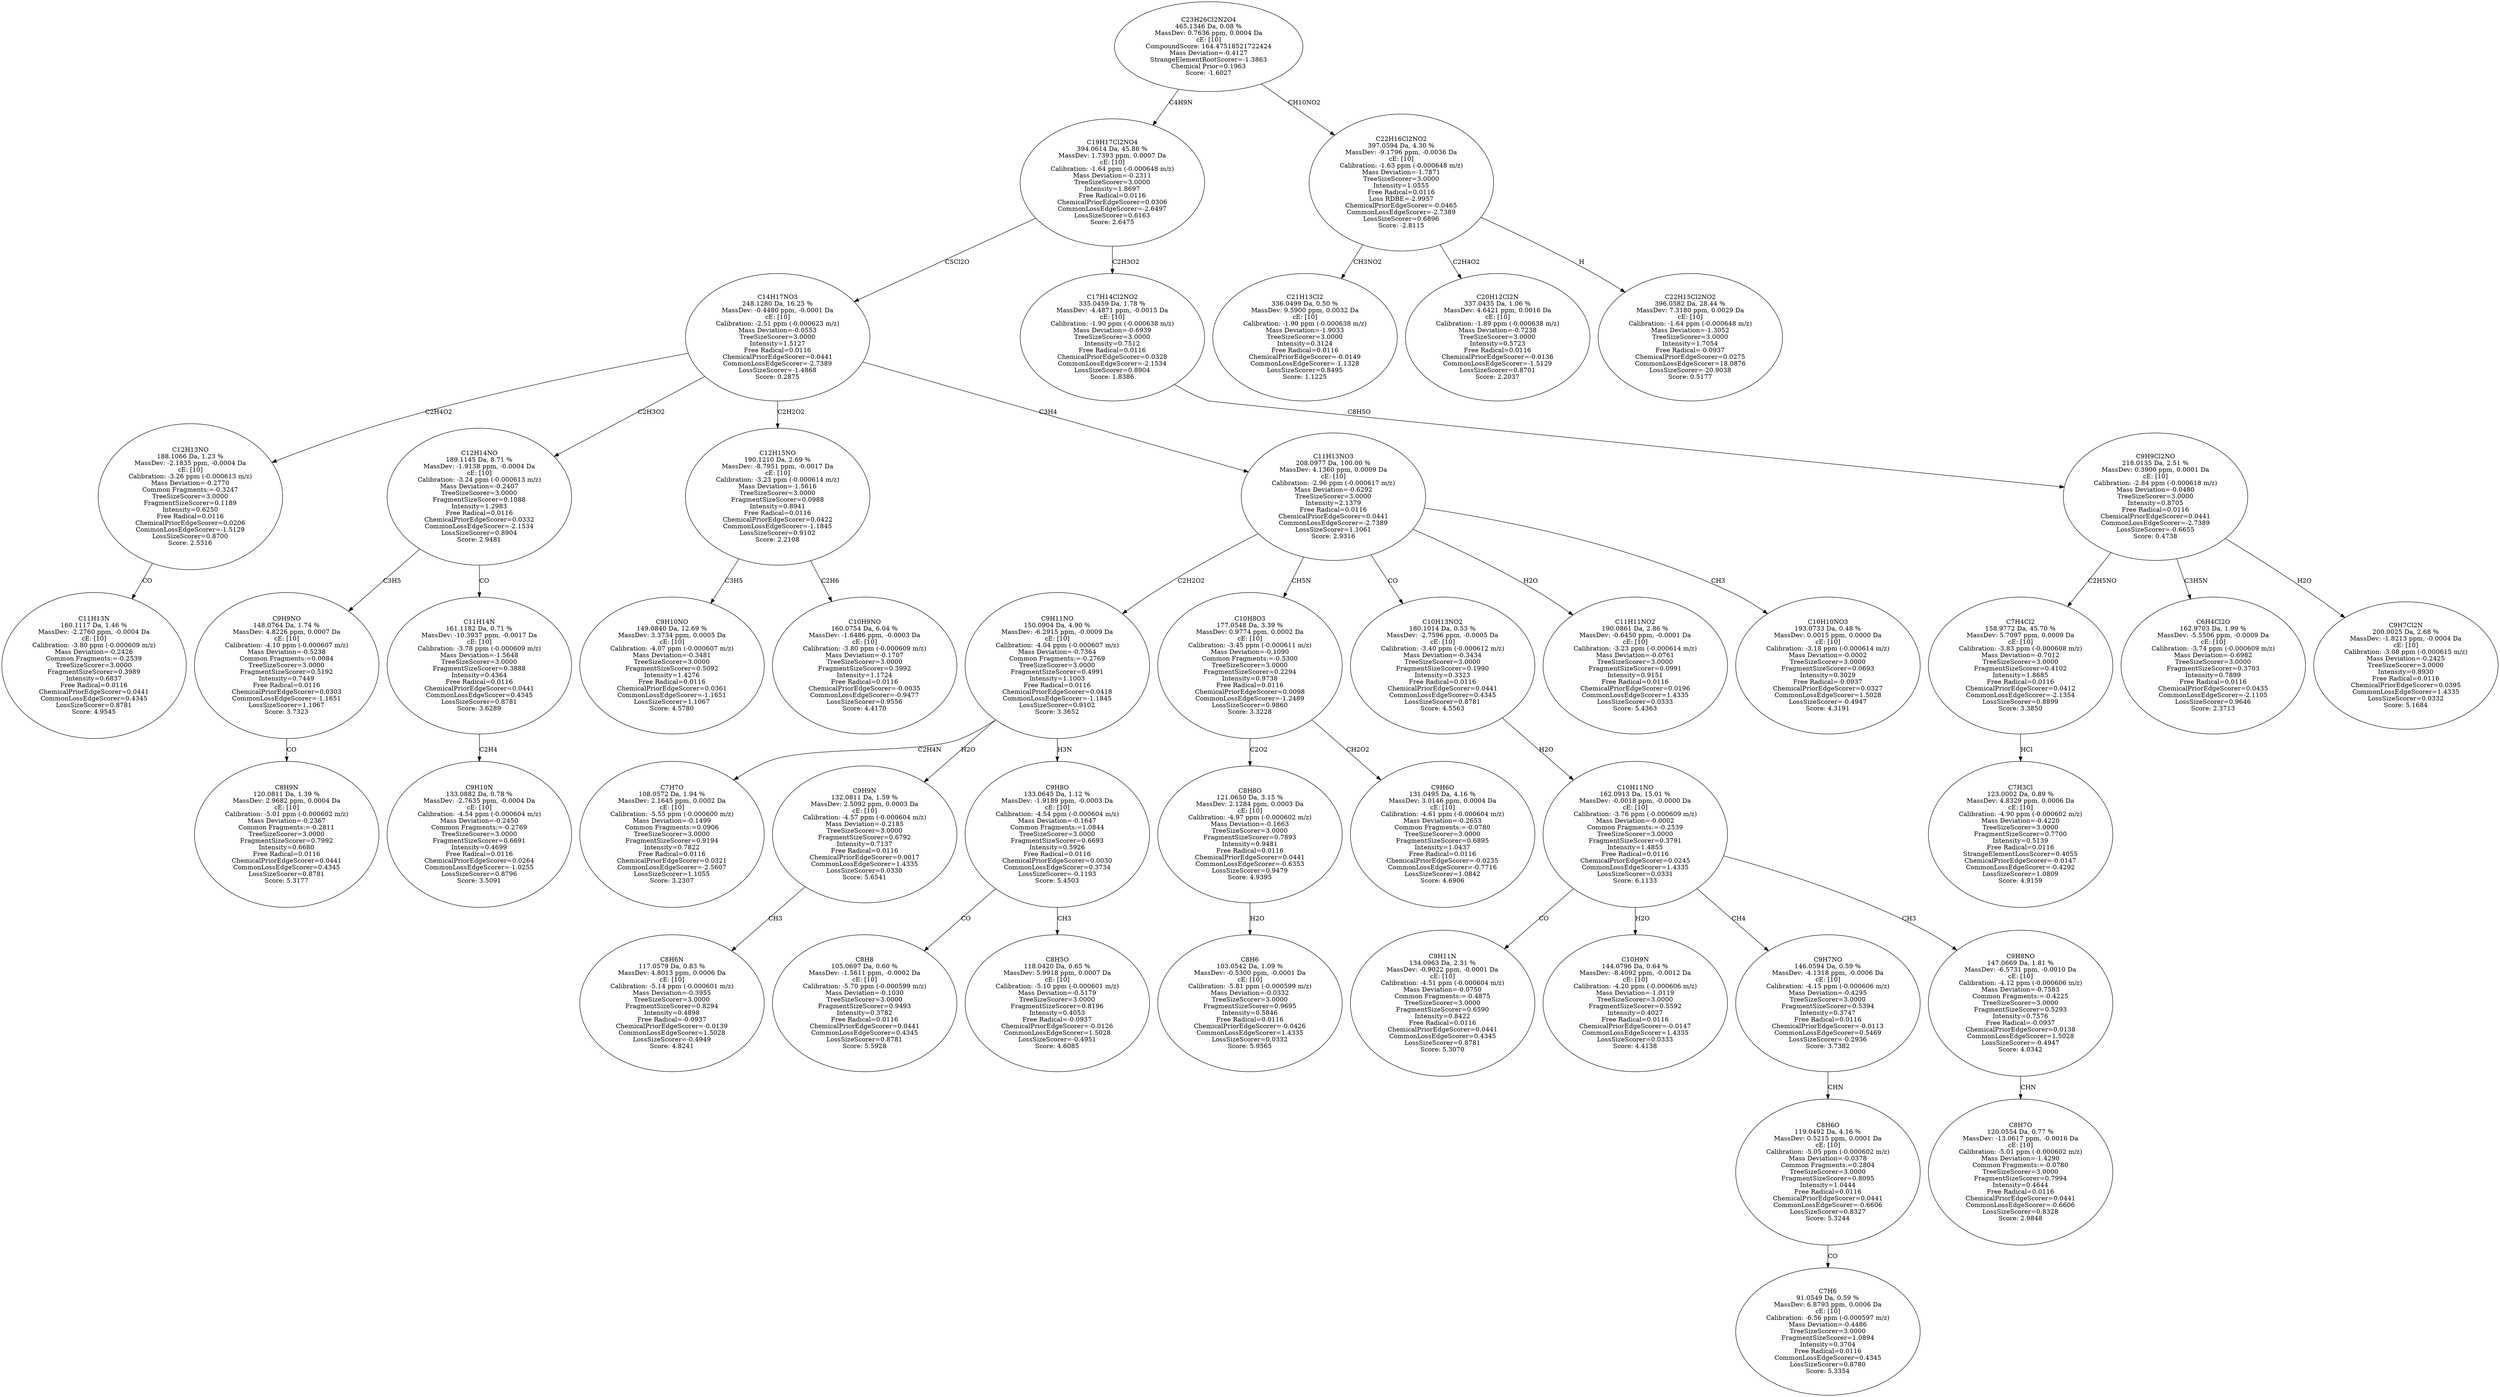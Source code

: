 strict digraph {
v1 [label="C11H13N\n160.1117 Da, 1.46 %\nMassDev: -2.2760 ppm, -0.0004 Da\ncE: [10]\nCalibration: -3.80 ppm (-0.000609 m/z)\nMass Deviation=-0.2426\nCommon Fragments:=-0.2539\nTreeSizeScorer=3.0000\nFragmentSizeScorer=0.3989\nIntensity=0.6837\nFree Radical=0.0116\nChemicalPriorEdgeScorer=0.0441\nCommonLossEdgeScorer=0.4345\nLossSizeScorer=0.8781\nScore: 4.9545"];
v2 [label="C12H13NO\n188.1066 Da, 1.23 %\nMassDev: -2.1835 ppm, -0.0004 Da\ncE: [10]\nCalibration: -3.26 ppm (-0.000613 m/z)\nMass Deviation=-0.2770\nCommon Fragments:=-0.3247\nTreeSizeScorer=3.0000\nFragmentSizeScorer=0.1189\nIntensity=0.6250\nFree Radical=0.0116\nChemicalPriorEdgeScorer=0.0206\nCommonLossEdgeScorer=-1.5129\nLossSizeScorer=0.8700\nScore: 2.5316"];
v3 [label="C8H9N\n120.0811 Da, 1.39 %\nMassDev: 2.9682 ppm, 0.0004 Da\ncE: [10]\nCalibration: -5.01 ppm (-0.000602 m/z)\nMass Deviation=-0.2367\nCommon Fragments:=-0.2811\nTreeSizeScorer=3.0000\nFragmentSizeScorer=0.7992\nIntensity=0.6680\nFree Radical=0.0116\nChemicalPriorEdgeScorer=0.0441\nCommonLossEdgeScorer=0.4345\nLossSizeScorer=0.8781\nScore: 5.3177"];
v4 [label="C9H9NO\n148.0764 Da, 1.74 %\nMassDev: 4.8226 ppm, 0.0007 Da\ncE: [10]\nCalibration: -4.10 ppm (-0.000607 m/z)\nMass Deviation=-0.5238\nCommon Fragments:=0.0084\nTreeSizeScorer=3.0000\nFragmentSizeScorer=0.5192\nIntensity=0.7449\nFree Radical=0.0116\nChemicalPriorEdgeScorer=0.0303\nCommonLossEdgeScorer=-1.1651\nLossSizeScorer=1.1067\nScore: 3.7323"];
v5 [label="C9H10N\n133.0882 Da, 0.78 %\nMassDev: -2.7635 ppm, -0.0004 Da\ncE: [10]\nCalibration: -4.54 ppm (-0.000604 m/z)\nMass Deviation=-0.2450\nCommon Fragments:=-0.2769\nTreeSizeScorer=3.0000\nFragmentSizeScorer=0.6691\nIntensity=0.4699\nFree Radical=0.0116\nChemicalPriorEdgeScorer=0.0264\nCommonLossEdgeScorer=-1.0255\nLossSizeScorer=0.8796\nScore: 3.5091"];
v6 [label="C11H14N\n161.1182 Da, 0.71 %\nMassDev: -10.3937 ppm, -0.0017 Da\ncE: [10]\nCalibration: -3.78 ppm (-0.000609 m/z)\nMass Deviation=-1.5648\nTreeSizeScorer=3.0000\nFragmentSizeScorer=0.3888\nIntensity=0.4364\nFree Radical=0.0116\nChemicalPriorEdgeScorer=0.0441\nCommonLossEdgeScorer=0.4345\nLossSizeScorer=0.8781\nScore: 3.6289"];
v7 [label="C12H14NO\n189.1145 Da, 8.71 %\nMassDev: -1.9138 ppm, -0.0004 Da\ncE: [10]\nCalibration: -3.24 ppm (-0.000613 m/z)\nMass Deviation=-0.2407\nTreeSizeScorer=3.0000\nFragmentSizeScorer=0.1088\nIntensity=1.2983\nFree Radical=0.0116\nChemicalPriorEdgeScorer=0.0332\nCommonLossEdgeScorer=-2.1534\nLossSizeScorer=0.8904\nScore: 2.9481"];
v8 [label="C9H10NO\n149.0840 Da, 12.69 %\nMassDev: 3.3734 ppm, 0.0005 Da\ncE: [10]\nCalibration: -4.07 ppm (-0.000607 m/z)\nMass Deviation=-0.3481\nTreeSizeScorer=3.0000\nFragmentSizeScorer=0.5092\nIntensity=1.4276\nFree Radical=0.0116\nChemicalPriorEdgeScorer=0.0361\nCommonLossEdgeScorer=-1.1651\nLossSizeScorer=1.1067\nScore: 4.5780"];
v9 [label="C10H9NO\n160.0754 Da, 6.04 %\nMassDev: -1.6486 ppm, -0.0003 Da\ncE: [10]\nCalibration: -3.80 ppm (-0.000609 m/z)\nMass Deviation=-0.1707\nTreeSizeScorer=3.0000\nFragmentSizeScorer=0.3992\nIntensity=1.1724\nFree Radical=0.0116\nChemicalPriorEdgeScorer=-0.0035\nCommonLossEdgeScorer=-0.9477\nLossSizeScorer=0.9556\nScore: 4.4170"];
v10 [label="C12H15NO\n190.1210 Da, 2.69 %\nMassDev: -8.7951 ppm, -0.0017 Da\ncE: [10]\nCalibration: -3.23 ppm (-0.000614 m/z)\nMass Deviation=-1.5616\nTreeSizeScorer=3.0000\nFragmentSizeScorer=0.0988\nIntensity=0.8941\nFree Radical=0.0116\nChemicalPriorEdgeScorer=0.0422\nCommonLossEdgeScorer=-1.1845\nLossSizeScorer=0.9102\nScore: 2.2108"];
v11 [label="C7H7O\n108.0572 Da, 1.94 %\nMassDev: 2.1645 ppm, 0.0002 Da\ncE: [10]\nCalibration: -5.55 ppm (-0.000600 m/z)\nMass Deviation=-0.1499\nCommon Fragments:=0.0906\nTreeSizeScorer=3.0000\nFragmentSizeScorer=0.9194\nIntensity=0.7822\nFree Radical=0.0116\nChemicalPriorEdgeScorer=0.0321\nCommonLossEdgeScorer=-2.5607\nLossSizeScorer=1.1055\nScore: 3.2307"];
v12 [label="C8H6N\n117.0579 Da, 0.83 %\nMassDev: 4.8013 ppm, 0.0006 Da\ncE: [10]\nCalibration: -5.14 ppm (-0.000601 m/z)\nMass Deviation=-0.3955\nTreeSizeScorer=3.0000\nFragmentSizeScorer=0.8294\nIntensity=0.4898\nFree Radical=-0.0937\nChemicalPriorEdgeScorer=-0.0139\nCommonLossEdgeScorer=1.5028\nLossSizeScorer=-0.4949\nScore: 4.8241"];
v13 [label="C9H9N\n132.0811 Da, 1.59 %\nMassDev: 2.5092 ppm, 0.0003 Da\ncE: [10]\nCalibration: -4.57 ppm (-0.000604 m/z)\nMass Deviation=-0.2185\nTreeSizeScorer=3.0000\nFragmentSizeScorer=0.6792\nIntensity=0.7137\nFree Radical=0.0116\nChemicalPriorEdgeScorer=0.0017\nCommonLossEdgeScorer=1.4335\nLossSizeScorer=0.0330\nScore: 5.6541"];
v14 [label="C8H8\n105.0697 Da, 0.60 %\nMassDev: -1.5611 ppm, -0.0002 Da\ncE: [10]\nCalibration: -5.70 ppm (-0.000599 m/z)\nMass Deviation=-0.1030\nTreeSizeScorer=3.0000\nFragmentSizeScorer=0.9493\nIntensity=0.3782\nFree Radical=0.0116\nChemicalPriorEdgeScorer=0.0441\nCommonLossEdgeScorer=0.4345\nLossSizeScorer=0.8781\nScore: 5.5928"];
v15 [label="C8H5O\n118.0420 Da, 0.65 %\nMassDev: 5.9918 ppm, 0.0007 Da\ncE: [10]\nCalibration: -5.10 ppm (-0.000601 m/z)\nMass Deviation=-0.5179\nTreeSizeScorer=3.0000\nFragmentSizeScorer=0.8196\nIntensity=0.4053\nFree Radical=-0.0937\nChemicalPriorEdgeScorer=-0.0126\nCommonLossEdgeScorer=1.5028\nLossSizeScorer=-0.4951\nScore: 4.6085"];
v16 [label="C9H8O\n133.0645 Da, 1.12 %\nMassDev: -1.9189 ppm, -0.0003 Da\ncE: [10]\nCalibration: -4.54 ppm (-0.000604 m/z)\nMass Deviation=-0.1647\nCommon Fragments:=1.0844\nTreeSizeScorer=3.0000\nFragmentSizeScorer=0.6693\nIntensity=0.5926\nFree Radical=0.0116\nChemicalPriorEdgeScorer=0.0030\nCommonLossEdgeScorer=0.3734\nLossSizeScorer=-0.1193\nScore: 5.4503"];
v17 [label="C9H11NO\n150.0904 Da, 4.90 %\nMassDev: -6.2915 ppm, -0.0009 Da\ncE: [10]\nCalibration: -4.04 ppm (-0.000607 m/z)\nMass Deviation=-0.7364\nCommon Fragments:=-0.2769\nTreeSizeScorer=3.0000\nFragmentSizeScorer=0.4991\nIntensity=1.1003\nFree Radical=0.0116\nChemicalPriorEdgeScorer=0.0418\nCommonLossEdgeScorer=-1.1845\nLossSizeScorer=0.9102\nScore: 3.3652"];
v18 [label="C8H6\n103.0542 Da, 1.09 %\nMassDev: -0.5300 ppm, -0.0001 Da\ncE: [10]\nCalibration: -5.81 ppm (-0.000599 m/z)\nMass Deviation=-0.0332\nTreeSizeScorer=3.0000\nFragmentSizeScorer=0.9695\nIntensity=0.5846\nFree Radical=0.0116\nChemicalPriorEdgeScorer=-0.0426\nCommonLossEdgeScorer=1.4335\nLossSizeScorer=0.0332\nScore: 5.9565"];
v19 [label="C8H8O\n121.0650 Da, 3.15 %\nMassDev: 2.1284 ppm, 0.0003 Da\ncE: [10]\nCalibration: -4.97 ppm (-0.000602 m/z)\nMass Deviation=-0.1663\nTreeSizeScorer=3.0000\nFragmentSizeScorer=0.7893\nIntensity=0.9481\nFree Radical=0.0116\nChemicalPriorEdgeScorer=0.0441\nCommonLossEdgeScorer=-0.6353\nLossSizeScorer=0.9479\nScore: 4.9395"];
v20 [label="C9H6O\n131.0495 Da, 4.16 %\nMassDev: 3.0146 ppm, 0.0004 Da\ncE: [10]\nCalibration: -4.61 ppm (-0.000604 m/z)\nMass Deviation=-0.2653\nCommon Fragments:=-0.0780\nTreeSizeScorer=3.0000\nFragmentSizeScorer=0.6895\nIntensity=1.0437\nFree Radical=0.0116\nChemicalPriorEdgeScorer=-0.0235\nCommonLossEdgeScorer=-0.7716\nLossSizeScorer=1.0842\nScore: 4.6906"];
v21 [label="C10H8O3\n177.0548 Da, 3.39 %\nMassDev: 0.9774 ppm, 0.0002 Da\ncE: [10]\nCalibration: -3.45 ppm (-0.000611 m/z)\nMass Deviation=-0.1090\nCommon Fragments:=-0.5300\nTreeSizeScorer=3.0000\nFragmentSizeScorer=0.2294\nIntensity=0.9738\nFree Radical=0.0116\nChemicalPriorEdgeScorer=0.0098\nCommonLossEdgeScorer=-1.2489\nLossSizeScorer=0.9860\nScore: 3.3228"];
v22 [label="C9H11N\n134.0963 Da, 2.31 %\nMassDev: -0.9022 ppm, -0.0001 Da\ncE: [10]\nCalibration: -4.51 ppm (-0.000604 m/z)\nMass Deviation=-0.0750\nCommon Fragments:=-0.4875\nTreeSizeScorer=3.0000\nFragmentSizeScorer=0.6590\nIntensity=0.8422\nFree Radical=0.0116\nChemicalPriorEdgeScorer=0.0441\nCommonLossEdgeScorer=0.4345\nLossSizeScorer=0.8781\nScore: 5.3070"];
v23 [label="C10H9N\n144.0796 Da, 0.64 %\nMassDev: -8.4092 ppm, -0.0012 Da\ncE: [10]\nCalibration: -4.20 ppm (-0.000606 m/z)\nMass Deviation=-1.0119\nTreeSizeScorer=3.0000\nFragmentSizeScorer=0.5592\nIntensity=0.4027\nFree Radical=0.0116\nChemicalPriorEdgeScorer=-0.0147\nCommonLossEdgeScorer=1.4335\nLossSizeScorer=0.0333\nScore: 4.4138"];
v24 [label="C7H6\n91.0549 Da, 0.59 %\nMassDev: 6.8793 ppm, 0.0006 Da\ncE: [10]\nCalibration: -6.56 ppm (-0.000597 m/z)\nMass Deviation=-0.4486\nTreeSizeScorer=3.0000\nFragmentSizeScorer=1.0894\nIntensity=0.3704\nFree Radical=0.0116\nCommonLossEdgeScorer=0.4345\nLossSizeScorer=0.8780\nScore: 5.3354"];
v25 [label="C8H6O\n119.0492 Da, 4.16 %\nMassDev: 0.5215 ppm, 0.0001 Da\ncE: [10]\nCalibration: -5.05 ppm (-0.000602 m/z)\nMass Deviation=-0.0378\nCommon Fragments:=0.2804\nTreeSizeScorer=3.0000\nFragmentSizeScorer=0.8095\nIntensity=1.0444\nFree Radical=0.0116\nChemicalPriorEdgeScorer=0.0441\nCommonLossEdgeScorer=-0.6606\nLossSizeScorer=0.8327\nScore: 5.3244"];
v26 [label="C9H7NO\n146.0594 Da, 0.59 %\nMassDev: -4.1318 ppm, -0.0006 Da\ncE: [10]\nCalibration: -4.15 ppm (-0.000606 m/z)\nMass Deviation=-0.4295\nTreeSizeScorer=3.0000\nFragmentSizeScorer=0.5394\nIntensity=0.3747\nFree Radical=0.0116\nChemicalPriorEdgeScorer=-0.0113\nCommonLossEdgeScorer=0.5469\nLossSizeScorer=-0.2936\nScore: 3.7382"];
v27 [label="C8H7O\n120.0554 Da, 0.77 %\nMassDev: -13.0617 ppm, -0.0016 Da\ncE: [10]\nCalibration: -5.01 ppm (-0.000602 m/z)\nMass Deviation=-1.4290\nCommon Fragments:=-0.0780\nTreeSizeScorer=3.0000\nFragmentSizeScorer=0.7994\nIntensity=0.4644\nFree Radical=0.0116\nChemicalPriorEdgeScorer=0.0441\nCommonLossEdgeScorer=-0.6606\nLossSizeScorer=0.8328\nScore: 2.9848"];
v28 [label="C9H8NO\n147.0669 Da, 1.81 %\nMassDev: -6.5731 ppm, -0.0010 Da\ncE: [10]\nCalibration: -4.12 ppm (-0.000606 m/z)\nMass Deviation=-0.7583\nCommon Fragments:=-0.4225\nTreeSizeScorer=3.0000\nFragmentSizeScorer=0.5293\nIntensity=0.7576\nFree Radical=-0.0937\nChemicalPriorEdgeScorer=0.0138\nCommonLossEdgeScorer=1.5028\nLossSizeScorer=-0.4947\nScore: 4.0342"];
v29 [label="C10H11NO\n162.0913 Da, 15.01 %\nMassDev: -0.0018 ppm, -0.0000 Da\ncE: [10]\nCalibration: -3.76 ppm (-0.000609 m/z)\nMass Deviation=-0.0002\nCommon Fragments:=-0.2539\nTreeSizeScorer=3.0000\nFragmentSizeScorer=0.3791\nIntensity=1.4855\nFree Radical=0.0116\nChemicalPriorEdgeScorer=0.0245\nCommonLossEdgeScorer=1.4335\nLossSizeScorer=0.0331\nScore: 6.1133"];
v30 [label="C10H13NO2\n180.1014 Da, 0.53 %\nMassDev: -2.7596 ppm, -0.0005 Da\ncE: [10]\nCalibration: -3.40 ppm (-0.000612 m/z)\nMass Deviation=-0.3434\nTreeSizeScorer=3.0000\nFragmentSizeScorer=0.1990\nIntensity=0.3323\nFree Radical=0.0116\nChemicalPriorEdgeScorer=0.0441\nCommonLossEdgeScorer=0.4345\nLossSizeScorer=0.8781\nScore: 4.5563"];
v31 [label="C11H11NO2\n190.0861 Da, 2.86 %\nMassDev: -0.6450 ppm, -0.0001 Da\ncE: [10]\nCalibration: -3.23 ppm (-0.000614 m/z)\nMass Deviation=-0.0761\nTreeSizeScorer=3.0000\nFragmentSizeScorer=0.0991\nIntensity=0.9151\nFree Radical=0.0116\nChemicalPriorEdgeScorer=0.0196\nCommonLossEdgeScorer=1.4335\nLossSizeScorer=0.0333\nScore: 5.4363"];
v32 [label="C10H10NO3\n193.0733 Da, 0.48 %\nMassDev: 0.0015 ppm, 0.0000 Da\ncE: [10]\nCalibration: -3.18 ppm (-0.000614 m/z)\nMass Deviation=-0.0002\nTreeSizeScorer=3.0000\nFragmentSizeScorer=0.0693\nIntensity=0.3029\nFree Radical=-0.0937\nChemicalPriorEdgeScorer=0.0327\nCommonLossEdgeScorer=1.5028\nLossSizeScorer=-0.4947\nScore: 4.3191"];
v33 [label="C11H13NO3\n208.0977 Da, 100.00 %\nMassDev: 4.1360 ppm, 0.0009 Da\ncE: [10]\nCalibration: -2.96 ppm (-0.000617 m/z)\nMass Deviation=-0.6292\nTreeSizeScorer=3.0000\nIntensity=2.1379\nFree Radical=0.0116\nChemicalPriorEdgeScorer=0.0441\nCommonLossEdgeScorer=-2.7389\nLossSizeScorer=1.1061\nScore: 2.9316"];
v34 [label="C14H17NO3\n248.1280 Da, 16.25 %\nMassDev: -0.4480 ppm, -0.0001 Da\ncE: [10]\nCalibration: -2.51 ppm (-0.000623 m/z)\nMass Deviation=-0.0553\nTreeSizeScorer=3.0000\nIntensity=1.5127\nFree Radical=0.0116\nChemicalPriorEdgeScorer=0.0441\nCommonLossEdgeScorer=-2.7389\nLossSizeScorer=-1.4868\nScore: 0.2875"];
v35 [label="C7H3Cl\n123.0002 Da, 0.89 %\nMassDev: 4.8329 ppm, 0.0006 Da\ncE: [10]\nCalibration: -4.90 ppm (-0.000602 m/z)\nMass Deviation=-0.4220\nTreeSizeScorer=3.0000\nFragmentSizeScorer=0.7700\nIntensity=0.5139\nFree Radical=0.0116\nStrangeElementLossScorer=0.4055\nChemicalPriorEdgeScorer=-0.0147\nCommonLossEdgeScorer=-0.4292\nLossSizeScorer=1.0809\nScore: 4.9159"];
v36 [label="C7H4Cl2\n158.9772 Da, 45.70 %\nMassDev: 5.7097 ppm, 0.0009 Da\ncE: [10]\nCalibration: -3.83 ppm (-0.000608 m/z)\nMass Deviation=-0.7012\nTreeSizeScorer=3.0000\nFragmentSizeScorer=0.4102\nIntensity=1.8685\nFree Radical=0.0116\nChemicalPriorEdgeScorer=0.0412\nCommonLossEdgeScorer=-2.1354\nLossSizeScorer=0.8899\nScore: 3.3850"];
v37 [label="C6H4Cl2O\n162.9703 Da, 1.99 %\nMassDev: -5.5506 ppm, -0.0009 Da\ncE: [10]\nCalibration: -3.74 ppm (-0.000609 m/z)\nMass Deviation=-0.6982\nTreeSizeScorer=3.0000\nFragmentSizeScorer=0.3703\nIntensity=0.7899\nFree Radical=0.0116\nChemicalPriorEdgeScorer=0.0435\nCommonLossEdgeScorer=-2.1105\nLossSizeScorer=0.9646\nScore: 2.3713"];
v38 [label="C9H7Cl2N\n200.0025 Da, 2.68 %\nMassDev: -1.8213 ppm, -0.0004 Da\ncE: [10]\nCalibration: -3.08 ppm (-0.000615 m/z)\nMass Deviation=-0.2425\nTreeSizeScorer=3.0000\nIntensity=0.8930\nFree Radical=0.0116\nChemicalPriorEdgeScorer=0.0395\nCommonLossEdgeScorer=1.4335\nLossSizeScorer=0.0332\nScore: 5.1684"];
v39 [label="C9H9Cl2NO\n218.0135 Da, 2.51 %\nMassDev: 0.3900 ppm, 0.0001 Da\ncE: [10]\nCalibration: -2.84 ppm (-0.000618 m/z)\nMass Deviation=-0.0480\nTreeSizeScorer=3.0000\nIntensity=0.8705\nFree Radical=0.0116\nChemicalPriorEdgeScorer=0.0441\nCommonLossEdgeScorer=-2.7389\nLossSizeScorer=-0.6655\nScore: 0.4738"];
v40 [label="C17H14Cl2NO2\n335.0459 Da, 1.78 %\nMassDev: -4.4871 ppm, -0.0015 Da\ncE: [10]\nCalibration: -1.90 ppm (-0.000638 m/z)\nMass Deviation=-0.6939\nTreeSizeScorer=3.0000\nIntensity=0.7512\nFree Radical=0.0116\nChemicalPriorEdgeScorer=0.0328\nCommonLossEdgeScorer=-2.1534\nLossSizeScorer=0.8904\nScore: 1.8386"];
v41 [label="C19H17Cl2NO4\n394.0614 Da, 45.86 %\nMassDev: 1.7393 ppm, 0.0007 Da\ncE: [10]\nCalibration: -1.64 ppm (-0.000648 m/z)\nMass Deviation=-0.2311\nTreeSizeScorer=3.0000\nIntensity=1.8697\nFree Radical=0.0116\nChemicalPriorEdgeScorer=0.0306\nCommonLossEdgeScorer=-2.6497\nLossSizeScorer=0.6163\nScore: 2.6475"];
v42 [label="C21H13Cl2\n336.0499 Da, 0.50 %\nMassDev: 9.5900 ppm, 0.0032 Da\ncE: [10]\nCalibration: -1.90 ppm (-0.000638 m/z)\nMass Deviation=-1.9033\nTreeSizeScorer=3.0000\nIntensity=0.3124\nFree Radical=0.0116\nChemicalPriorEdgeScorer=-0.0149\nCommonLossEdgeScorer=-1.1328\nLossSizeScorer=0.8495\nScore: 1.1225"];
v43 [label="C20H12Cl2N\n337.0435 Da, 1.06 %\nMassDev: 4.6421 ppm, 0.0016 Da\ncE: [10]\nCalibration: -1.89 ppm (-0.000638 m/z)\nMass Deviation=-0.7238\nTreeSizeScorer=3.0000\nIntensity=0.5723\nFree Radical=0.0116\nChemicalPriorEdgeScorer=-0.0136\nCommonLossEdgeScorer=-1.5129\nLossSizeScorer=0.8701\nScore: 2.2037"];
v44 [label="C22H15Cl2NO2\n396.0582 Da, 28.44 %\nMassDev: 7.3180 ppm, 0.0029 Da\ncE: [10]\nCalibration: -1.64 ppm (-0.000648 m/z)\nMass Deviation=-1.3052\nTreeSizeScorer=3.0000\nIntensity=1.7054\nFree Radical=-0.0937\nChemicalPriorEdgeScorer=0.0275\nCommonLossEdgeScorer=18.0876\nLossSizeScorer=-20.9038\nScore: 0.5177"];
v45 [label="C22H16Cl2NO2\n397.0594 Da, 4.30 %\nMassDev: -9.1796 ppm, -0.0036 Da\ncE: [10]\nCalibration: -1.63 ppm (-0.000648 m/z)\nMass Deviation=-1.7871\nTreeSizeScorer=3.0000\nIntensity=1.0555\nFree Radical=0.0116\nLoss RDBE=-2.9957\nChemicalPriorEdgeScorer=-0.0465\nCommonLossEdgeScorer=-2.7389\nLossSizeScorer=0.6896\nScore: -2.8115"];
v46 [label="C23H26Cl2N2O4\n465.1346 Da, 0.08 %\nMassDev: 0.7636 ppm, 0.0004 Da\ncE: [10]\nCompoundScore: 164.47518521722424\nMass Deviation=-0.4127\nStrangeElementRootScorer=-1.3863\nChemical Prior=0.1963\nScore: -1.6027"];
v2 -> v1 [label="CO"];
v34 -> v2 [label="C2H4O2"];
v4 -> v3 [label="CO"];
v7 -> v4 [label="C3H5"];
v6 -> v5 [label="C2H4"];
v7 -> v6 [label="CO"];
v34 -> v7 [label="C2H3O2"];
v10 -> v8 [label="C3H5"];
v10 -> v9 [label="C2H6"];
v34 -> v10 [label="C2H2O2"];
v17 -> v11 [label="C2H4N"];
v13 -> v12 [label="CH3"];
v17 -> v13 [label="H2O"];
v16 -> v14 [label="CO"];
v16 -> v15 [label="CH3"];
v17 -> v16 [label="H3N"];
v33 -> v17 [label="C2H2O2"];
v19 -> v18 [label="H2O"];
v21 -> v19 [label="C2O2"];
v21 -> v20 [label="CH2O2"];
v33 -> v21 [label="CH5N"];
v29 -> v22 [label="CO"];
v29 -> v23 [label="H2O"];
v25 -> v24 [label="CO"];
v26 -> v25 [label="CHN"];
v29 -> v26 [label="CH4"];
v28 -> v27 [label="CHN"];
v29 -> v28 [label="CH3"];
v30 -> v29 [label="H2O"];
v33 -> v30 [label="CO"];
v33 -> v31 [label="H2O"];
v33 -> v32 [label="CH3"];
v34 -> v33 [label="C3H4"];
v41 -> v34 [label="C5Cl2O"];
v36 -> v35 [label="HCl"];
v39 -> v36 [label="C2H5NO"];
v39 -> v37 [label="C3H5N"];
v39 -> v38 [label="H2O"];
v40 -> v39 [label="C8H5O"];
v41 -> v40 [label="C2H3O2"];
v46 -> v41 [label="C4H9N"];
v45 -> v42 [label="CH3NO2"];
v45 -> v43 [label="C2H4O2"];
v45 -> v44 [label="H"];
v46 -> v45 [label="CH10NO2"];
}